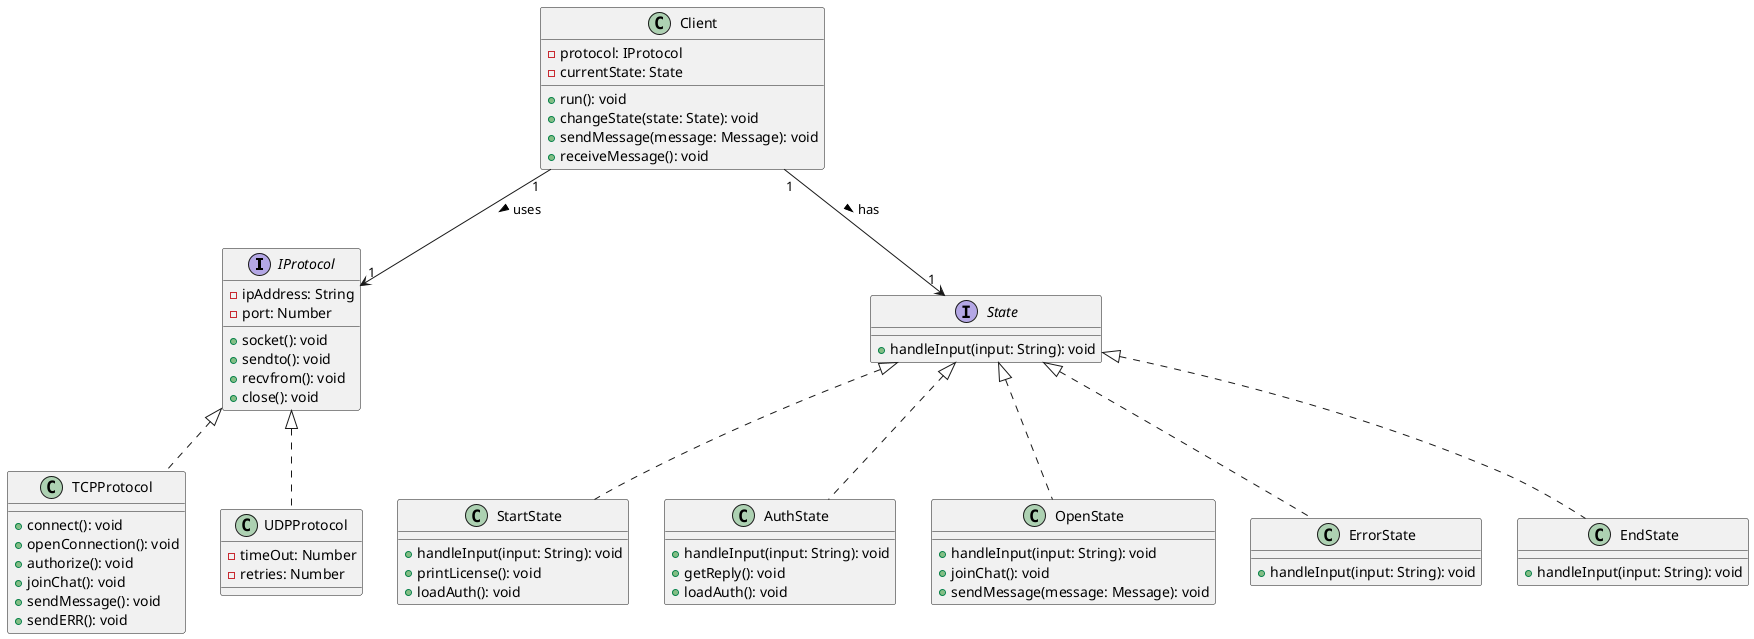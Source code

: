 @startuml class_diagram

interface IProtocol {
    -ipAddress: String
    -port: Number
    +socket(): void
    +sendto(): void
    +recvfrom(): void
    +close(): void
}

class TCPProtocol implements IProtocol {
    +connect(): void
    +openConnection(): void
    +authorize(): void
    +joinChat(): void
    +sendMessage(): void
    +sendERR(): void
}

class UDPProtocol implements IProtocol {
    -timeOut: Number
    -retries: Number
}

class Client {
    -protocol: IProtocol
    -currentState: State
    +run(): void
    +changeState(state: State): void
    +sendMessage(message: Message): void
    +receiveMessage(): void
}

interface State {
    +handleInput(input: String): void
}

class StartState implements State {
    +handleInput(input: String): void
    +printLicense(): void
    +loadAuth(): void
}

class AuthState implements State {
    +handleInput(input: String): void
    +getReply(): void
    +loadAuth(): void
}

class OpenState implements State {
    +handleInput(input: String): void
    +joinChat(): void
    +sendMessage(message: Message): void
}

class ErrorState implements State {
    +handleInput(input: String): void
}

class EndState implements State {
    +handleInput(input: String): void
}

Client "1" --> "1" IProtocol : uses >
Client "1" --> "1" State : has >

@enduml
